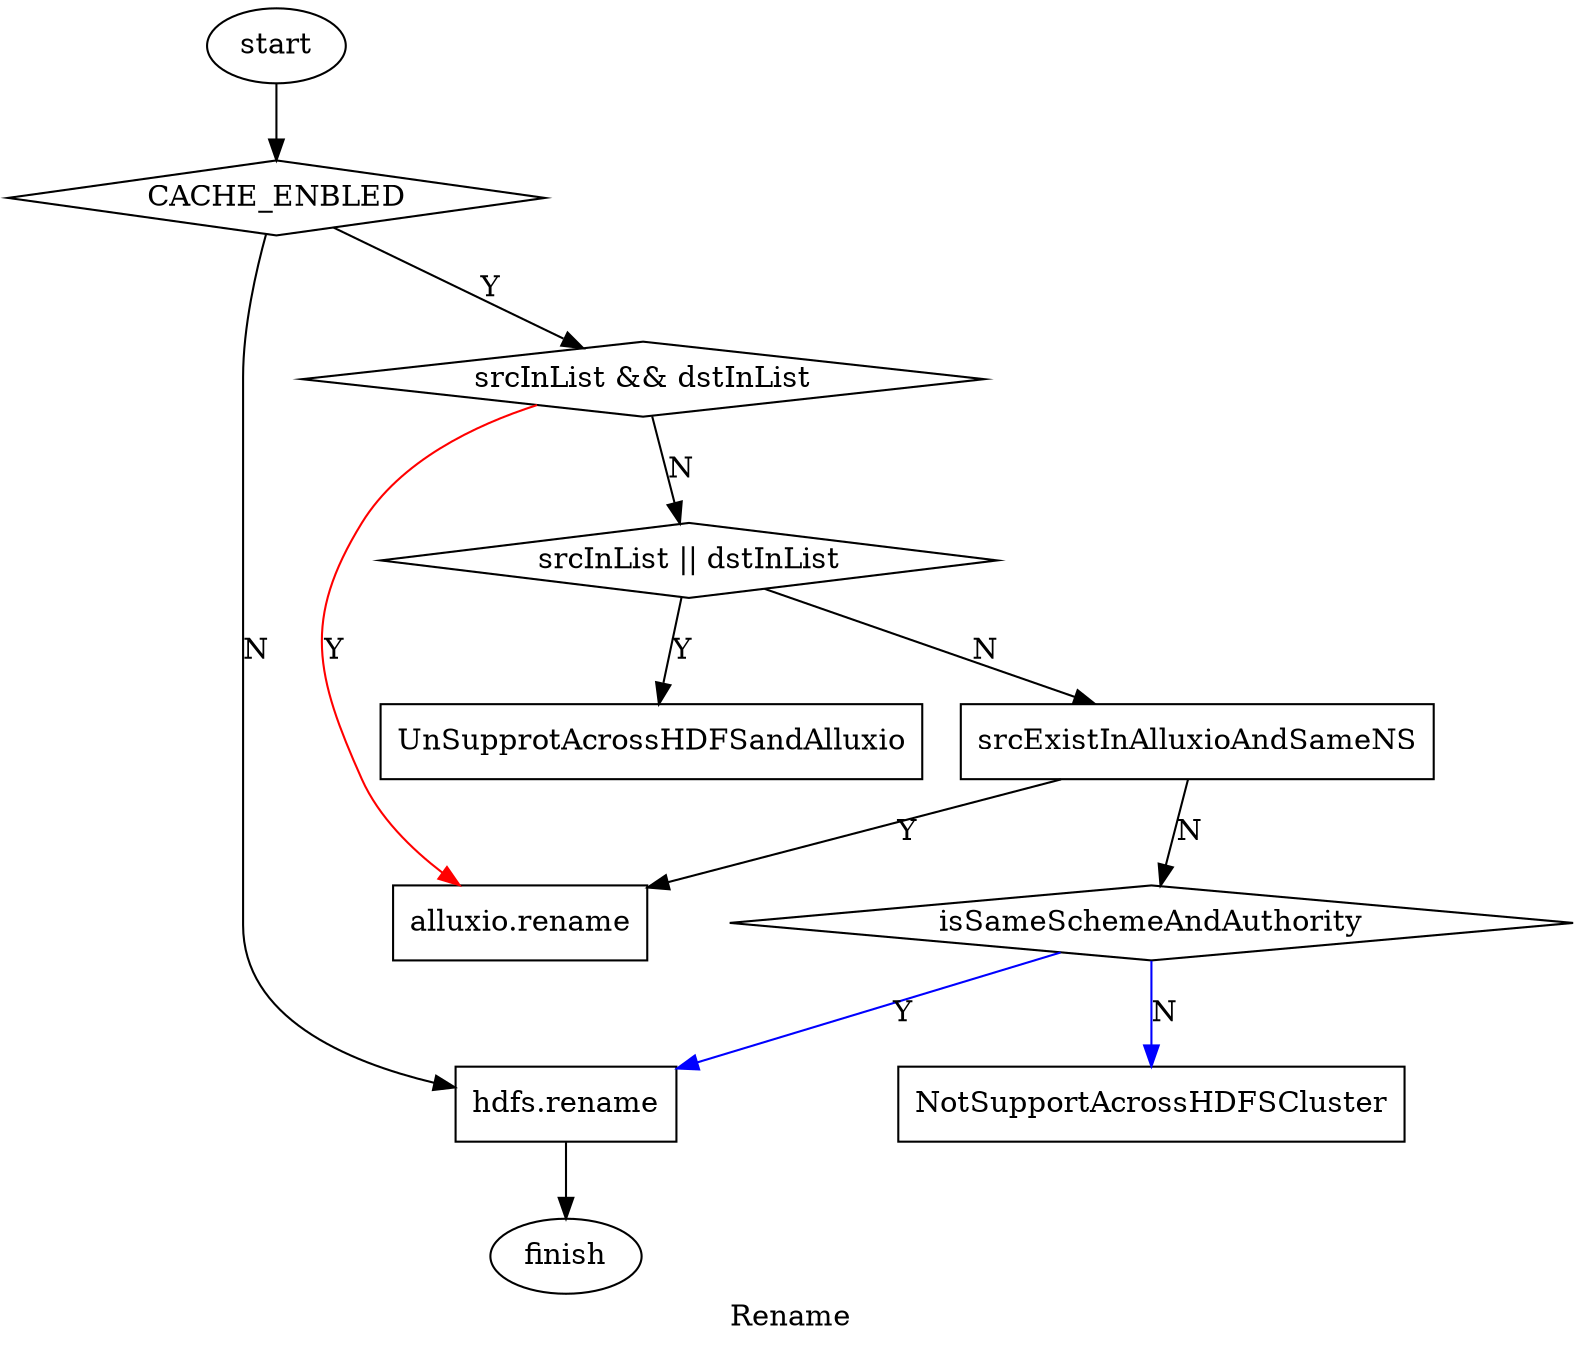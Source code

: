 digraph rename{
	label = "Rename";
	CACHE_ENBLED[shape=diamond];
	start[shape=ellipse];
	finish[shape=ellipse];
	isSameSchemeAndAuthority[shape = diamond, label = "isSameSchemeAndAuthority"];
	aRename[shape = box, label = "alluxio.rename"];
	hRename[shape = box, label = "hdfs.rename"];
	notSupport[shape = box, label = "NotSupportAcrossHDFSCluster"];
	srcInListandDestinList[shape = diamond, label = "srcInList && dstInList"];
	srcInListOrDestinList[shape = diamond, label = "srcInList || dstInList"];
	unSupport[shape = box, label = "UnSupprotAcrossHDFSandAlluxio"];
	srcExistInAlluxioAndSameNS[shape = box, label = "srcExistInAlluxioAndSameNS"];
	
	start -> CACHE_ENBLED;
	CACHE_ENBLED -> hRename[label = "N"];
	CACHE_ENBLED -> srcInListandDestinList[label = "Y"];
	srcInListandDestinList -> aRename[label = "Y", color = red];
	srcInListandDestinList -> srcInListOrDestinList[label = "N"];
	srcInListOrDestinList -> unSupport[label = "Y"];
	srcInListOrDestinList -> srcExistInAlluxioAndSameNS[label = "N"];
	srcExistInAlluxioAndSameNS -> aRename[label = "Y"];
	srcExistInAlluxioAndSameNS -> isSameSchemeAndAuthority[label = "N"];
	isSameSchemeAndAuthority -> hRename[label = "Y", color = blue];
	isSameSchemeAndAuthority -> notSupport[label = "N", color = blue];
	hRename -> finish;
}